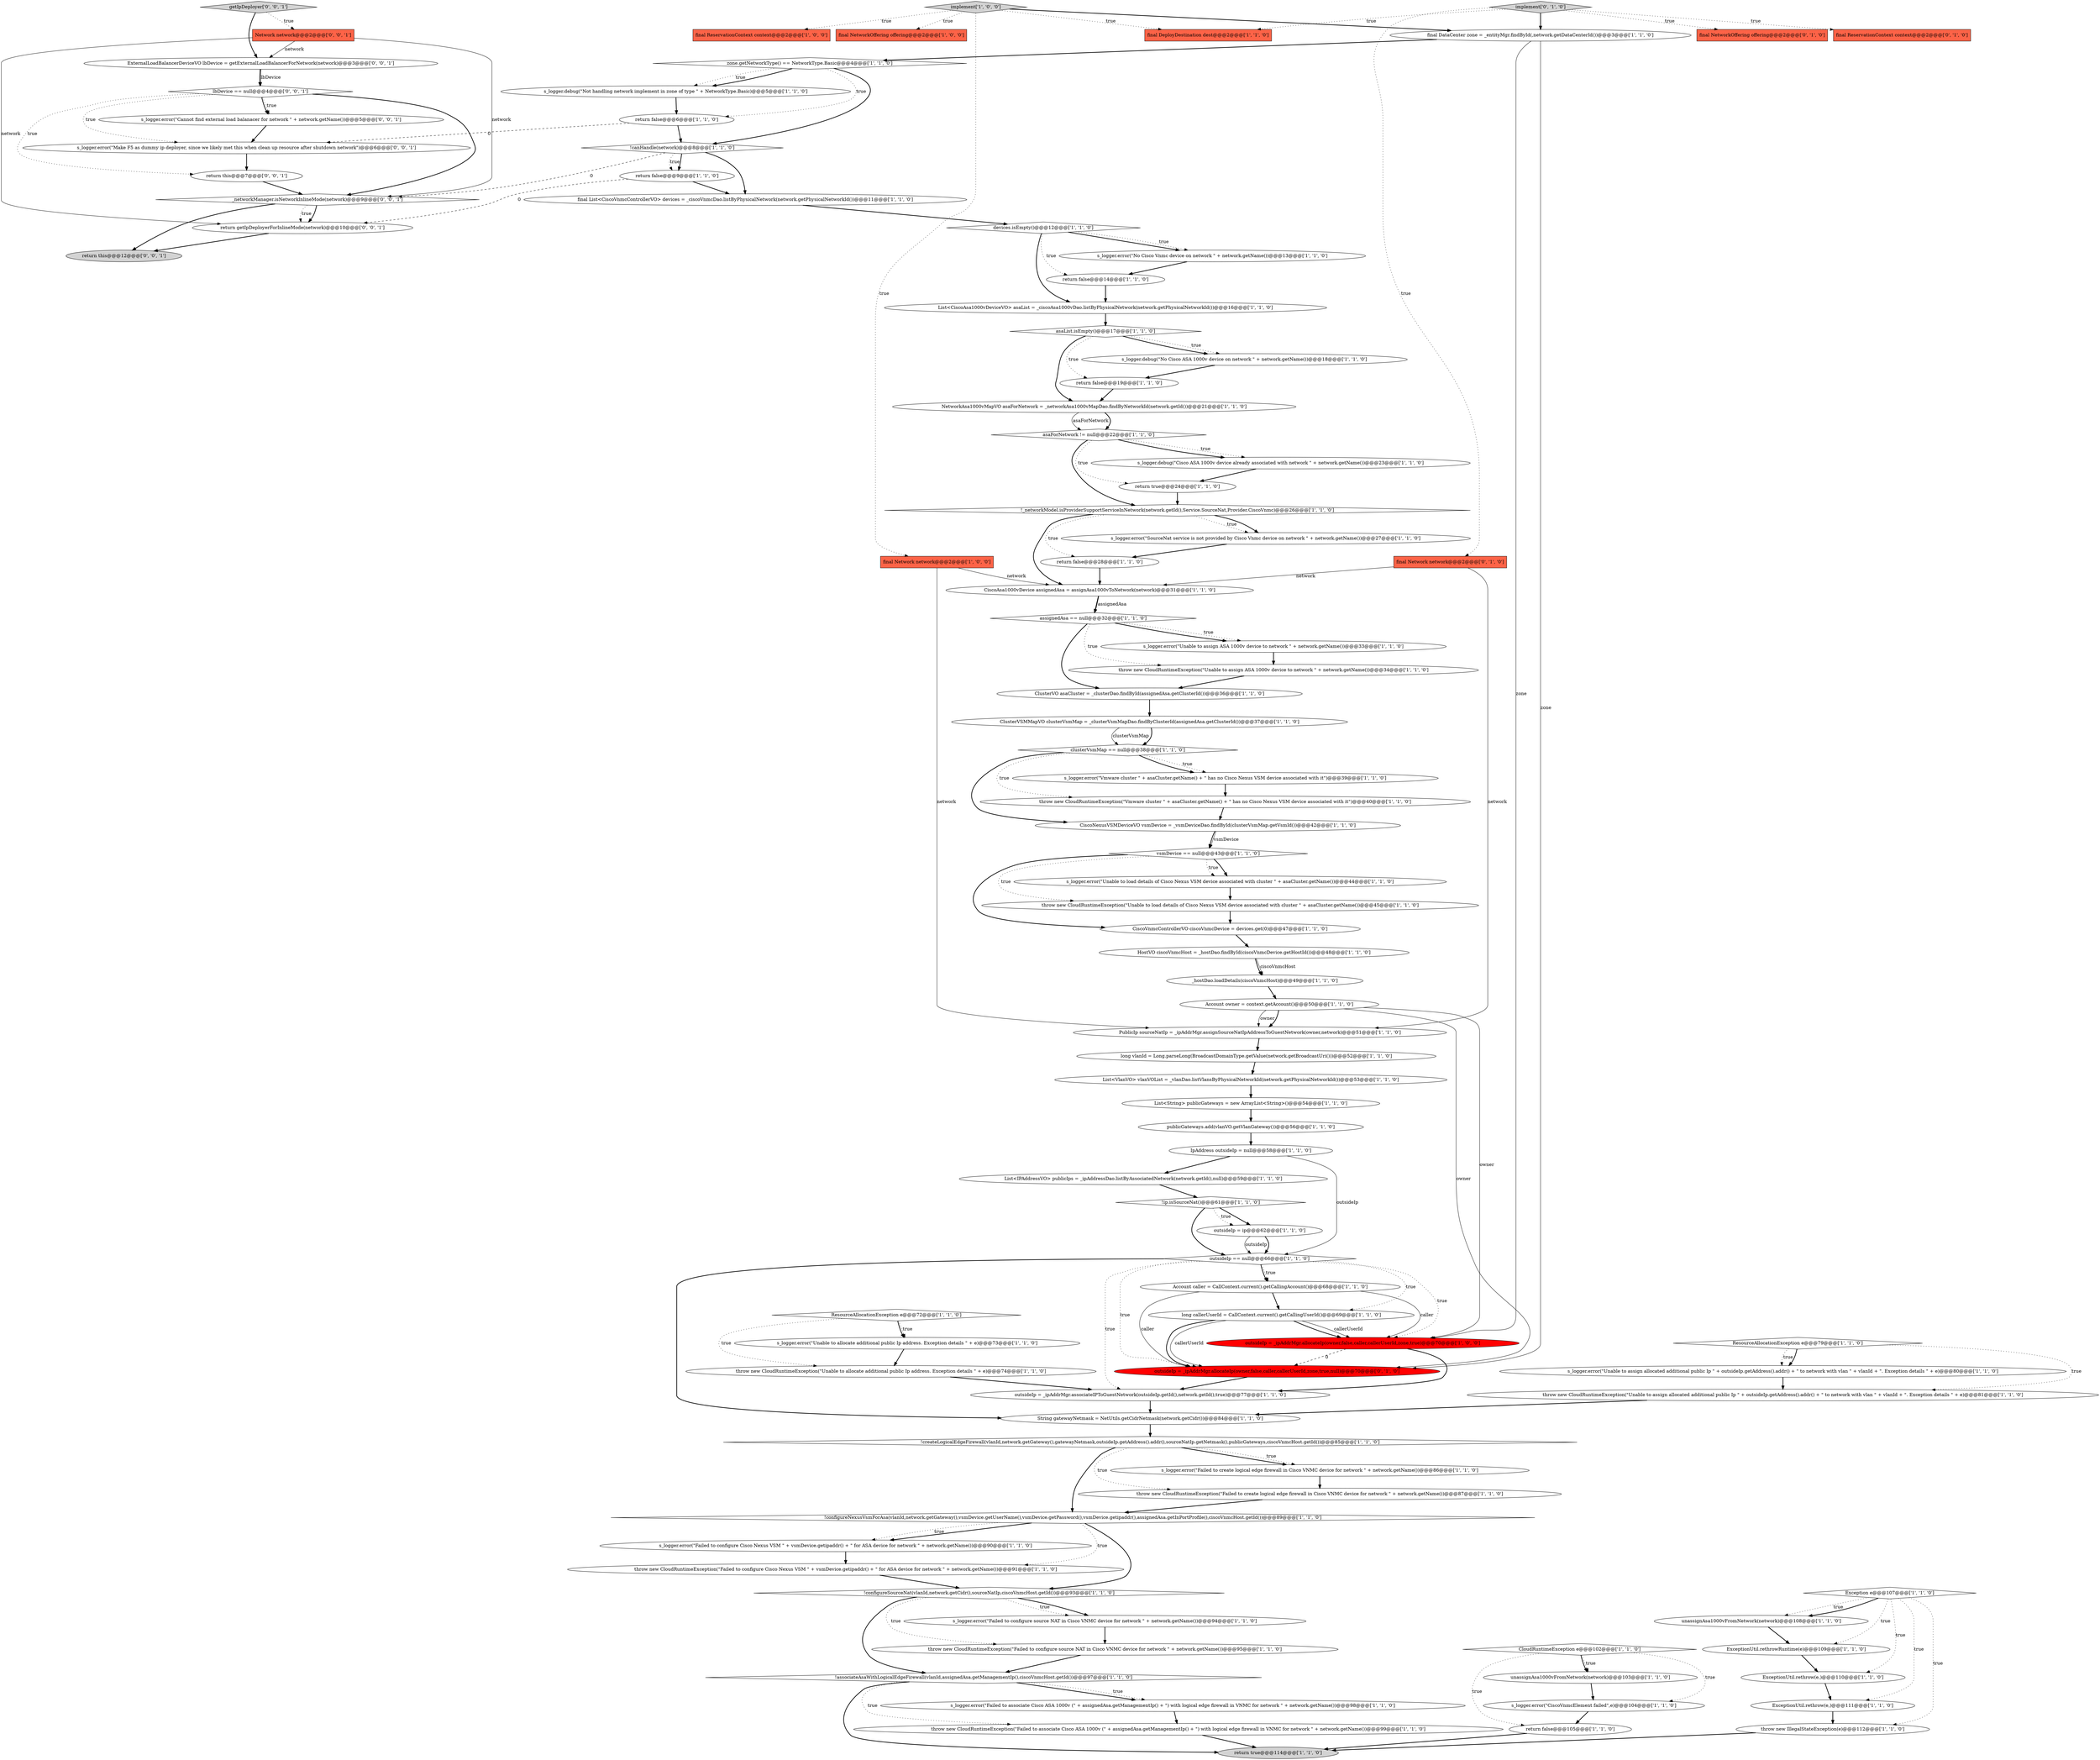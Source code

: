 digraph {
66 [style = filled, label = "String gatewayNetmask = NetUtils.getCidrNetmask(network.getCidr())@@@84@@@['1', '1', '0']", fillcolor = white, shape = ellipse image = "AAA0AAABBB1BBB"];
52 [style = filled, label = "final ReservationContext context@@@2@@@['1', '0', '0']", fillcolor = tomato, shape = box image = "AAA0AAABBB1BBB"];
16 [style = filled, label = "ResourceAllocationException e@@@72@@@['1', '1', '0']", fillcolor = white, shape = diamond image = "AAA0AAABBB1BBB"];
5 [style = filled, label = "ClusterVSMMapVO clusterVsmMap = _clusterVsmMapDao.findByClusterId(assignedAsa.getClusterId())@@@37@@@['1', '1', '0']", fillcolor = white, shape = ellipse image = "AAA0AAABBB1BBB"];
63 [style = filled, label = "PublicIp sourceNatIp = _ipAddrMgr.assignSourceNatIpAddressToGuestNetwork(owner,network)@@@51@@@['1', '1', '0']", fillcolor = white, shape = ellipse image = "AAA0AAABBB1BBB"];
30 [style = filled, label = "!ip.isSourceNat()@@@61@@@['1', '1', '0']", fillcolor = white, shape = diamond image = "AAA0AAABBB1BBB"];
87 [style = filled, label = "final NetworkOffering offering@@@2@@@['0', '1', '0']", fillcolor = tomato, shape = box image = "AAA0AAABBB2BBB"];
25 [style = filled, label = "IpAddress outsideIp = null@@@58@@@['1', '1', '0']", fillcolor = white, shape = ellipse image = "AAA0AAABBB1BBB"];
68 [style = filled, label = "ClusterVO asaCluster = _clusterDao.findById(assignedAsa.getClusterId())@@@36@@@['1', '1', '0']", fillcolor = white, shape = ellipse image = "AAA0AAABBB1BBB"];
32 [style = filled, label = "return false@@@19@@@['1', '1', '0']", fillcolor = white, shape = ellipse image = "AAA0AAABBB1BBB"];
85 [style = filled, label = "List<String> publicGateways = new ArrayList<String>()@@@54@@@['1', '1', '0']", fillcolor = white, shape = ellipse image = "AAA0AAABBB1BBB"];
29 [style = filled, label = "clusterVsmMap == null@@@38@@@['1', '1', '0']", fillcolor = white, shape = diamond image = "AAA0AAABBB1BBB"];
62 [style = filled, label = "ExceptionUtil.rethrowRuntime(e)@@@109@@@['1', '1', '0']", fillcolor = white, shape = ellipse image = "AAA0AAABBB1BBB"];
86 [style = filled, label = "List<VlanVO> vlanVOList = _vlanDao.listVlansByPhysicalNetworkId(network.getPhysicalNetworkId())@@@53@@@['1', '1', '0']", fillcolor = white, shape = ellipse image = "AAA0AAABBB1BBB"];
61 [style = filled, label = "throw new CloudRuntimeException(\"Failed to configure Cisco Nexus VSM \" + vsmDevice.getipaddr() + \" for ASA device for network \" + network.getName())@@@91@@@['1', '1', '0']", fillcolor = white, shape = ellipse image = "AAA0AAABBB1BBB"];
73 [style = filled, label = "NetworkAsa1000vMapVO asaForNetwork = _networkAsa1000vMapDao.findByNetworkId(network.getId())@@@21@@@['1', '1', '0']", fillcolor = white, shape = ellipse image = "AAA0AAABBB1BBB"];
98 [style = filled, label = "s_logger.error(\"Cannot find external load balanacer for network \" + network.getName())@@@5@@@['0', '0', '1']", fillcolor = white, shape = ellipse image = "AAA0AAABBB3BBB"];
23 [style = filled, label = "CiscoNexusVSMDeviceVO vsmDevice = _vsmDeviceDao.findById(clusterVsmMap.getVsmId())@@@42@@@['1', '1', '0']", fillcolor = white, shape = ellipse image = "AAA0AAABBB1BBB"];
2 [style = filled, label = "s_logger.error(\"Unable to assign allocated additional public Ip \" + outsideIp.getAddress().addr() + \" to network with vlan \" + vlanId + \". Exception details \" + e)@@@80@@@['1', '1', '0']", fillcolor = white, shape = ellipse image = "AAA0AAABBB1BBB"];
83 [style = filled, label = "HostVO ciscoVnmcHost = _hostDao.findById(ciscoVnmcDevice.getHostId())@@@48@@@['1', '1', '0']", fillcolor = white, shape = ellipse image = "AAA0AAABBB1BBB"];
91 [style = filled, label = "outsideIp = _ipAddrMgr.allocateIp(owner,false,caller,callerUserId,zone,true,null)@@@70@@@['0', '1', '0']", fillcolor = red, shape = ellipse image = "AAA1AAABBB2BBB"];
69 [style = filled, label = "final DeployDestination dest@@@2@@@['1', '1', '0']", fillcolor = tomato, shape = box image = "AAA0AAABBB1BBB"];
1 [style = filled, label = "return false@@@9@@@['1', '1', '0']", fillcolor = white, shape = ellipse image = "AAA0AAABBB1BBB"];
55 [style = filled, label = "List<IPAddressVO> publicIps = _ipAddressDao.listByAssociatedNetwork(network.getId(),null)@@@59@@@['1', '1', '0']", fillcolor = white, shape = ellipse image = "AAA0AAABBB1BBB"];
80 [style = filled, label = "!canHandle(network)@@@8@@@['1', '1', '0']", fillcolor = white, shape = diamond image = "AAA0AAABBB1BBB"];
97 [style = filled, label = "ExternalLoadBalancerDeviceVO lbDevice = getExternalLoadBalancerForNetwork(network)@@@3@@@['0', '0', '1']", fillcolor = white, shape = ellipse image = "AAA0AAABBB3BBB"];
48 [style = filled, label = "return false@@@14@@@['1', '1', '0']", fillcolor = white, shape = ellipse image = "AAA0AAABBB1BBB"];
41 [style = filled, label = "CiscoVnmcControllerVO ciscoVnmcDevice = devices.get(0)@@@47@@@['1', '1', '0']", fillcolor = white, shape = ellipse image = "AAA0AAABBB1BBB"];
21 [style = filled, label = "return false@@@6@@@['1', '1', '0']", fillcolor = white, shape = ellipse image = "AAA0AAABBB1BBB"];
8 [style = filled, label = "s_logger.error(\"Vmware cluster \" + asaCluster.getName() + \" has no Cisco Nexus VSM device associated with it\")@@@39@@@['1', '1', '0']", fillcolor = white, shape = ellipse image = "AAA0AAABBB1BBB"];
93 [style = filled, label = "s_logger.error(\"Make F5 as dummy ip deployer, since we likely met this when clean up resource after shutdown network\")@@@6@@@['0', '0', '1']", fillcolor = white, shape = ellipse image = "AAA0AAABBB3BBB"];
72 [style = filled, label = "s_logger.error(\"Failed to create logical edge firewall in Cisco VNMC device for network \" + network.getName())@@@86@@@['1', '1', '0']", fillcolor = white, shape = ellipse image = "AAA0AAABBB1BBB"];
78 [style = filled, label = "outsideIp = ip@@@62@@@['1', '1', '0']", fillcolor = white, shape = ellipse image = "AAA0AAABBB1BBB"];
15 [style = filled, label = "s_logger.debug(\"No Cisco ASA 1000v device on network \" + network.getName())@@@18@@@['1', '1', '0']", fillcolor = white, shape = ellipse image = "AAA0AAABBB1BBB"];
82 [style = filled, label = "return false@@@28@@@['1', '1', '0']", fillcolor = white, shape = ellipse image = "AAA0AAABBB1BBB"];
92 [style = filled, label = "lbDevice == null@@@4@@@['0', '0', '1']", fillcolor = white, shape = diamond image = "AAA0AAABBB3BBB"];
56 [style = filled, label = "outsideIp = _ipAddrMgr.allocateIp(owner,false,caller,callerUserId,zone,true)@@@70@@@['1', '0', '0']", fillcolor = red, shape = ellipse image = "AAA1AAABBB1BBB"];
84 [style = filled, label = "asaForNetwork != null@@@22@@@['1', '1', '0']", fillcolor = white, shape = diamond image = "AAA0AAABBB1BBB"];
95 [style = filled, label = "getIpDeployer['0', '0', '1']", fillcolor = lightgray, shape = diamond image = "AAA0AAABBB3BBB"];
45 [style = filled, label = "s_logger.error(\"SourceNat service is not provided by Cisco Vnmc device on network \" + network.getName())@@@27@@@['1', '1', '0']", fillcolor = white, shape = ellipse image = "AAA0AAABBB1BBB"];
40 [style = filled, label = "List<CiscoAsa1000vDeviceVO> asaList = _ciscoAsa1000vDao.listByPhysicalNetwork(network.getPhysicalNetworkId())@@@16@@@['1', '1', '0']", fillcolor = white, shape = ellipse image = "AAA0AAABBB1BBB"];
58 [style = filled, label = "CiscoAsa1000vDevice assignedAsa = assignAsa1000vToNetwork(network)@@@31@@@['1', '1', '0']", fillcolor = white, shape = ellipse image = "AAA0AAABBB1BBB"];
27 [style = filled, label = "final DataCenter zone = _entityMgr.findById(,network.getDataCenterId())@@@3@@@['1', '1', '0']", fillcolor = white, shape = ellipse image = "AAA0AAABBB1BBB"];
28 [style = filled, label = "ResourceAllocationException e@@@79@@@['1', '1', '0']", fillcolor = white, shape = diamond image = "AAA0AAABBB1BBB"];
14 [style = filled, label = "throw new CloudRuntimeException(\"Failed to configure source NAT in Cisco VNMC device for network \" + network.getName())@@@95@@@['1', '1', '0']", fillcolor = white, shape = ellipse image = "AAA0AAABBB1BBB"];
75 [style = filled, label = "vsmDevice == null@@@43@@@['1', '1', '0']", fillcolor = white, shape = diamond image = "AAA0AAABBB1BBB"];
33 [style = filled, label = "Account caller = CallContext.current().getCallingAccount()@@@68@@@['1', '1', '0']", fillcolor = white, shape = ellipse image = "AAA0AAABBB1BBB"];
9 [style = filled, label = "!createLogicalEdgeFirewall(vlanId,network.getGateway(),gatewayNetmask,outsideIp.getAddress().addr(),sourceNatIp.getNetmask(),publicGateways,ciscoVnmcHost.getId())@@@85@@@['1', '1', '0']", fillcolor = white, shape = diamond image = "AAA0AAABBB1BBB"];
101 [style = filled, label = "return this@@@7@@@['0', '0', '1']", fillcolor = white, shape = ellipse image = "AAA0AAABBB3BBB"];
59 [style = filled, label = "CloudRuntimeException e@@@102@@@['1', '1', '0']", fillcolor = white, shape = diamond image = "AAA0AAABBB1BBB"];
50 [style = filled, label = "final NetworkOffering offering@@@2@@@['1', '0', '0']", fillcolor = tomato, shape = box image = "AAA0AAABBB1BBB"];
34 [style = filled, label = "ExceptionUtil.rethrow(e,)@@@111@@@['1', '1', '0']", fillcolor = white, shape = ellipse image = "AAA0AAABBB1BBB"];
22 [style = filled, label = "devices.isEmpty()@@@12@@@['1', '1', '0']", fillcolor = white, shape = diamond image = "AAA0AAABBB1BBB"];
76 [style = filled, label = "!_networkModel.isProviderSupportServiceInNetwork(network.getId(),Service.SourceNat,Provider.CiscoVnmc)@@@26@@@['1', '1', '0']", fillcolor = white, shape = diamond image = "AAA0AAABBB1BBB"];
42 [style = filled, label = "long vlanId = Long.parseLong(BroadcastDomainType.getValue(network.getBroadcastUri()))@@@52@@@['1', '1', '0']", fillcolor = white, shape = ellipse image = "AAA0AAABBB1BBB"];
94 [style = filled, label = "_networkManager.isNetworkInlineMode(network)@@@9@@@['0', '0', '1']", fillcolor = white, shape = diamond image = "AAA0AAABBB3BBB"];
100 [style = filled, label = "Network network@@@2@@@['0', '0', '1']", fillcolor = tomato, shape = box image = "AAA0AAABBB3BBB"];
35 [style = filled, label = "!configureNexusVsmForAsa(vlanId,network.getGateway(),vsmDevice.getUserName(),vsmDevice.getPassword(),vsmDevice.getipaddr(),assignedAsa.getInPortProfile(),ciscoVnmcHost.getId())@@@89@@@['1', '1', '0']", fillcolor = white, shape = diamond image = "AAA0AAABBB1BBB"];
71 [style = filled, label = "s_logger.error(\"Failed to configure source NAT in Cisco VNMC device for network \" + network.getName())@@@94@@@['1', '1', '0']", fillcolor = white, shape = ellipse image = "AAA0AAABBB1BBB"];
19 [style = filled, label = "outsideIp = _ipAddrMgr.associateIPToGuestNetwork(outsideIp.getId(),network.getId(),true)@@@77@@@['1', '1', '0']", fillcolor = white, shape = ellipse image = "AAA0AAABBB1BBB"];
6 [style = filled, label = "s_logger.error(\"Unable to load details of Cisco Nexus VSM device associated with cluster \" + asaCluster.getName())@@@44@@@['1', '1', '0']", fillcolor = white, shape = ellipse image = "AAA0AAABBB1BBB"];
10 [style = filled, label = "_hostDao.loadDetails(ciscoVnmcHost)@@@49@@@['1', '1', '0']", fillcolor = white, shape = ellipse image = "AAA0AAABBB1BBB"];
67 [style = filled, label = "!associateAsaWithLogicalEdgeFirewall(vlanId,assignedAsa.getManagementIp(),ciscoVnmcHost.getId())@@@97@@@['1', '1', '0']", fillcolor = white, shape = diamond image = "AAA0AAABBB1BBB"];
31 [style = filled, label = "Account owner = context.getAccount()@@@50@@@['1', '1', '0']", fillcolor = white, shape = ellipse image = "AAA0AAABBB1BBB"];
46 [style = filled, label = "throw new CloudRuntimeException(\"Failed to create logical edge firewall in Cisco VNMC device for network \" + network.getName())@@@87@@@['1', '1', '0']", fillcolor = white, shape = ellipse image = "AAA0AAABBB1BBB"];
36 [style = filled, label = "unassignAsa1000vFromNetwork(network)@@@108@@@['1', '1', '0']", fillcolor = white, shape = ellipse image = "AAA0AAABBB1BBB"];
64 [style = filled, label = "ExceptionUtil.rethrow(e,)@@@110@@@['1', '1', '0']", fillcolor = white, shape = ellipse image = "AAA0AAABBB1BBB"];
99 [style = filled, label = "return this@@@12@@@['0', '0', '1']", fillcolor = lightgray, shape = ellipse image = "AAA0AAABBB3BBB"];
96 [style = filled, label = "return getIpDeployerForInlineMode(network)@@@10@@@['0', '0', '1']", fillcolor = white, shape = ellipse image = "AAA0AAABBB3BBB"];
43 [style = filled, label = "throw new CloudRuntimeException(\"Unable to assign allocated additional public Ip \" + outsideIp.getAddress().addr() + \" to network with vlan \" + vlanId + \". Exception details \" + e)@@@81@@@['1', '1', '0']", fillcolor = white, shape = ellipse image = "AAA0AAABBB1BBB"];
20 [style = filled, label = "s_logger.error(\"CiscoVnmcElement failed\",e)@@@104@@@['1', '1', '0']", fillcolor = white, shape = ellipse image = "AAA0AAABBB1BBB"];
26 [style = filled, label = "s_logger.error(\"No Cisco Vnmc device on network \" + network.getName())@@@13@@@['1', '1', '0']", fillcolor = white, shape = ellipse image = "AAA0AAABBB1BBB"];
37 [style = filled, label = "s_logger.error(\"Unable to assign ASA 1000v device to network \" + network.getName())@@@33@@@['1', '1', '0']", fillcolor = white, shape = ellipse image = "AAA0AAABBB1BBB"];
81 [style = filled, label = "s_logger.debug(\"Cisco ASA 1000v device already associated with network \" + network.getName())@@@23@@@['1', '1', '0']", fillcolor = white, shape = ellipse image = "AAA0AAABBB1BBB"];
24 [style = filled, label = "final Network network@@@2@@@['1', '0', '0']", fillcolor = tomato, shape = box image = "AAA0AAABBB1BBB"];
17 [style = filled, label = "s_logger.error(\"Failed to configure Cisco Nexus VSM \" + vsmDevice.getipaddr() + \" for ASA device for network \" + network.getName())@@@90@@@['1', '1', '0']", fillcolor = white, shape = ellipse image = "AAA0AAABBB1BBB"];
11 [style = filled, label = "throw new CloudRuntimeException(\"Unable to allocate additional public Ip address. Exception details \" + e)@@@74@@@['1', '1', '0']", fillcolor = white, shape = ellipse image = "AAA0AAABBB1BBB"];
44 [style = filled, label = "throw new CloudRuntimeException(\"Vmware cluster \" + asaCluster.getName() + \" has no Cisco Nexus VSM device associated with it\")@@@40@@@['1', '1', '0']", fillcolor = white, shape = ellipse image = "AAA0AAABBB1BBB"];
65 [style = filled, label = "s_logger.error(\"Unable to allocate additional public Ip address. Exception details \" + e)@@@73@@@['1', '1', '0']", fillcolor = white, shape = ellipse image = "AAA0AAABBB1BBB"];
12 [style = filled, label = "throw new CloudRuntimeException(\"Unable to load details of Cisco Nexus VSM device associated with cluster \" + asaCluster.getName())@@@45@@@['1', '1', '0']", fillcolor = white, shape = ellipse image = "AAA0AAABBB1BBB"];
54 [style = filled, label = "throw new CloudRuntimeException(\"Failed to associate Cisco ASA 1000v (\" + assignedAsa.getManagementIp() + \") with logical edge firewall in VNMC for network \" + network.getName())@@@99@@@['1', '1', '0']", fillcolor = white, shape = ellipse image = "AAA0AAABBB1BBB"];
47 [style = filled, label = "return true@@@114@@@['1', '1', '0']", fillcolor = lightgray, shape = ellipse image = "AAA0AAABBB1BBB"];
74 [style = filled, label = "final List<CiscoVnmcControllerVO> devices = _ciscoVnmcDao.listByPhysicalNetwork(network.getPhysicalNetworkId())@@@11@@@['1', '1', '0']", fillcolor = white, shape = ellipse image = "AAA0AAABBB1BBB"];
77 [style = filled, label = "throw new CloudRuntimeException(\"Unable to assign ASA 1000v device to network \" + network.getName())@@@34@@@['1', '1', '0']", fillcolor = white, shape = ellipse image = "AAA0AAABBB1BBB"];
89 [style = filled, label = "implement['0', '1', '0']", fillcolor = lightgray, shape = diamond image = "AAA0AAABBB2BBB"];
70 [style = filled, label = "s_logger.debug(\"Not handling network implement in zone of type \" + NetworkType.Basic)@@@5@@@['1', '1', '0']", fillcolor = white, shape = ellipse image = "AAA0AAABBB1BBB"];
49 [style = filled, label = "unassignAsa1000vFromNetwork(network)@@@103@@@['1', '1', '0']", fillcolor = white, shape = ellipse image = "AAA0AAABBB1BBB"];
7 [style = filled, label = "assignedAsa == null@@@32@@@['1', '1', '0']", fillcolor = white, shape = diamond image = "AAA0AAABBB1BBB"];
4 [style = filled, label = "zone.getNetworkType() == NetworkType.Basic@@@4@@@['1', '1', '0']", fillcolor = white, shape = diamond image = "AAA0AAABBB1BBB"];
39 [style = filled, label = "publicGateways.add(vlanVO.getVlanGateway())@@@56@@@['1', '1', '0']", fillcolor = white, shape = ellipse image = "AAA0AAABBB1BBB"];
88 [style = filled, label = "final ReservationContext context@@@2@@@['0', '1', '0']", fillcolor = tomato, shape = box image = "AAA0AAABBB2BBB"];
13 [style = filled, label = "long callerUserId = CallContext.current().getCallingUserId()@@@69@@@['1', '1', '0']", fillcolor = white, shape = ellipse image = "AAA0AAABBB1BBB"];
0 [style = filled, label = "asaList.isEmpty()@@@17@@@['1', '1', '0']", fillcolor = white, shape = diamond image = "AAA0AAABBB1BBB"];
79 [style = filled, label = "return false@@@105@@@['1', '1', '0']", fillcolor = white, shape = ellipse image = "AAA0AAABBB1BBB"];
53 [style = filled, label = "implement['1', '0', '0']", fillcolor = lightgray, shape = diamond image = "AAA0AAABBB1BBB"];
51 [style = filled, label = "Exception e@@@107@@@['1', '1', '0']", fillcolor = white, shape = diamond image = "AAA0AAABBB1BBB"];
57 [style = filled, label = "outsideIp == null@@@66@@@['1', '1', '0']", fillcolor = white, shape = diamond image = "AAA0AAABBB1BBB"];
18 [style = filled, label = "!configureSourceNat(vlanId,network.getCidr(),sourceNatIp,ciscoVnmcHost.getId())@@@93@@@['1', '1', '0']", fillcolor = white, shape = diamond image = "AAA0AAABBB1BBB"];
38 [style = filled, label = "throw new IllegalStateException(e)@@@112@@@['1', '1', '0']", fillcolor = white, shape = ellipse image = "AAA0AAABBB1BBB"];
3 [style = filled, label = "s_logger.error(\"Failed to associate Cisco ASA 1000v (\" + assignedAsa.getManagementIp() + \") with logical edge firewall in VNMC for network \" + network.getName())@@@98@@@['1', '1', '0']", fillcolor = white, shape = ellipse image = "AAA0AAABBB1BBB"];
60 [style = filled, label = "return true@@@24@@@['1', '1', '0']", fillcolor = white, shape = ellipse image = "AAA0AAABBB1BBB"];
90 [style = filled, label = "final Network network@@@2@@@['0', '1', '0']", fillcolor = tomato, shape = box image = "AAA0AAABBB2BBB"];
13->56 [style = solid, label="callerUserId"];
7->77 [style = dotted, label="true"];
58->7 [style = solid, label="assignedAsa"];
74->22 [style = bold, label=""];
21->80 [style = bold, label=""];
42->86 [style = bold, label=""];
59->49 [style = bold, label=""];
75->6 [style = bold, label=""];
51->64 [style = dotted, label="true"];
57->33 [style = bold, label=""];
51->36 [style = dotted, label="true"];
93->101 [style = bold, label=""];
53->52 [style = dotted, label="true"];
100->94 [style = solid, label="network"];
45->82 [style = bold, label=""];
8->44 [style = bold, label=""];
9->35 [style = bold, label=""];
0->15 [style = bold, label=""];
14->67 [style = bold, label=""];
29->8 [style = dotted, label="true"];
53->27 [style = bold, label=""];
90->63 [style = solid, label="network"];
30->78 [style = bold, label=""];
44->23 [style = bold, label=""];
82->58 [style = bold, label=""];
24->63 [style = solid, label="network"];
83->10 [style = solid, label="ciscoVnmcHost"];
41->83 [style = bold, label=""];
67->47 [style = bold, label=""];
76->82 [style = dotted, label="true"];
64->34 [style = bold, label=""];
67->3 [style = bold, label=""];
79->47 [style = bold, label=""];
57->19 [style = dotted, label="true"];
92->98 [style = bold, label=""];
5->29 [style = bold, label=""];
37->77 [style = bold, label=""];
51->34 [style = dotted, label="true"];
35->18 [style = bold, label=""];
10->31 [style = bold, label=""];
4->80 [style = bold, label=""];
91->19 [style = bold, label=""];
75->12 [style = dotted, label="true"];
25->55 [style = bold, label=""];
57->33 [style = dotted, label="true"];
40->0 [style = bold, label=""];
7->37 [style = bold, label=""];
13->91 [style = solid, label="callerUserId"];
28->2 [style = dotted, label="true"];
59->49 [style = dotted, label="true"];
98->93 [style = bold, label=""];
23->75 [style = solid, label="vsmDevice"];
94->96 [style = bold, label=""];
29->23 [style = bold, label=""];
73->84 [style = bold, label=""];
90->58 [style = solid, label="network"];
33->13 [style = bold, label=""];
31->56 [style = solid, label="owner"];
31->63 [style = solid, label="owner"];
67->3 [style = dotted, label="true"];
12->41 [style = bold, label=""];
59->20 [style = dotted, label="true"];
3->54 [style = bold, label=""];
36->62 [style = bold, label=""];
97->92 [style = solid, label="lbDevice"];
100->96 [style = solid, label="network"];
43->66 [style = bold, label=""];
92->98 [style = dotted, label="true"];
7->68 [style = bold, label=""];
84->60 [style = dotted, label="true"];
85->39 [style = bold, label=""];
71->14 [style = bold, label=""];
83->10 [style = bold, label=""];
70->21 [style = bold, label=""];
9->72 [style = bold, label=""];
61->18 [style = bold, label=""];
89->69 [style = dotted, label="true"];
35->17 [style = bold, label=""];
33->56 [style = solid, label="caller"];
38->47 [style = bold, label=""];
39->25 [style = bold, label=""];
34->38 [style = bold, label=""];
33->91 [style = solid, label="caller"];
9->72 [style = dotted, label="true"];
26->48 [style = bold, label=""];
16->11 [style = dotted, label="true"];
27->56 [style = solid, label="zone"];
59->79 [style = dotted, label="true"];
94->96 [style = dotted, label="true"];
89->27 [style = bold, label=""];
32->73 [style = bold, label=""];
2->43 [style = bold, label=""];
63->42 [style = bold, label=""];
22->26 [style = bold, label=""];
1->74 [style = bold, label=""];
100->97 [style = solid, label="network"];
89->87 [style = dotted, label="true"];
84->81 [style = dotted, label="true"];
23->75 [style = bold, label=""];
24->58 [style = solid, label="network"];
27->91 [style = solid, label="zone"];
53->69 [style = dotted, label="true"];
92->93 [style = dotted, label="true"];
57->66 [style = bold, label=""];
13->91 [style = bold, label=""];
89->88 [style = dotted, label="true"];
53->24 [style = dotted, label="true"];
65->11 [style = bold, label=""];
53->50 [style = dotted, label="true"];
92->101 [style = dotted, label="true"];
1->96 [style = dashed, label="0"];
30->78 [style = dotted, label="true"];
77->68 [style = bold, label=""];
31->63 [style = bold, label=""];
16->65 [style = dotted, label="true"];
95->97 [style = bold, label=""];
4->21 [style = dotted, label="true"];
101->94 [style = bold, label=""];
75->6 [style = dotted, label="true"];
58->7 [style = bold, label=""];
55->30 [style = bold, label=""];
19->66 [style = bold, label=""];
66->9 [style = bold, label=""];
51->36 [style = bold, label=""];
22->26 [style = dotted, label="true"];
76->45 [style = dotted, label="true"];
80->94 [style = dashed, label="0"];
76->45 [style = bold, label=""];
9->46 [style = dotted, label="true"];
46->35 [style = bold, label=""];
28->43 [style = dotted, label="true"];
22->48 [style = dotted, label="true"];
57->91 [style = dotted, label="true"];
18->67 [style = bold, label=""];
4->70 [style = dotted, label="true"];
84->76 [style = bold, label=""];
56->91 [style = dashed, label="0"];
0->32 [style = dotted, label="true"];
57->13 [style = dotted, label="true"];
49->20 [style = bold, label=""];
80->1 [style = dotted, label="true"];
22->40 [style = bold, label=""];
6->12 [style = bold, label=""];
4->70 [style = bold, label=""];
96->99 [style = bold, label=""];
29->8 [style = bold, label=""];
94->99 [style = bold, label=""];
17->61 [style = bold, label=""];
0->73 [style = bold, label=""];
18->71 [style = dotted, label="true"];
72->46 [style = bold, label=""];
97->92 [style = bold, label=""];
0->15 [style = dotted, label="true"];
5->29 [style = solid, label="clusterVsmMap"];
60->76 [style = bold, label=""];
30->57 [style = bold, label=""];
73->84 [style = solid, label="asaForNetwork"];
29->44 [style = dotted, label="true"];
81->60 [style = bold, label=""];
62->64 [style = bold, label=""];
11->19 [style = bold, label=""];
18->14 [style = dotted, label="true"];
48->40 [style = bold, label=""];
7->37 [style = dotted, label="true"];
31->91 [style = solid, label="owner"];
18->71 [style = bold, label=""];
21->93 [style = dashed, label="0"];
28->2 [style = bold, label=""];
27->4 [style = bold, label=""];
78->57 [style = bold, label=""];
54->47 [style = bold, label=""];
51->38 [style = dotted, label="true"];
68->5 [style = bold, label=""];
80->74 [style = bold, label=""];
13->56 [style = bold, label=""];
86->85 [style = bold, label=""];
20->79 [style = bold, label=""];
16->65 [style = bold, label=""];
35->61 [style = dotted, label="true"];
56->19 [style = bold, label=""];
25->57 [style = solid, label="outsideIp"];
80->1 [style = bold, label=""];
51->62 [style = dotted, label="true"];
35->17 [style = dotted, label="true"];
92->94 [style = bold, label=""];
78->57 [style = solid, label="outsideIp"];
84->81 [style = bold, label=""];
76->58 [style = bold, label=""];
95->100 [style = dotted, label="true"];
15->32 [style = bold, label=""];
75->41 [style = bold, label=""];
67->54 [style = dotted, label="true"];
89->90 [style = dotted, label="true"];
57->56 [style = dotted, label="true"];
}
